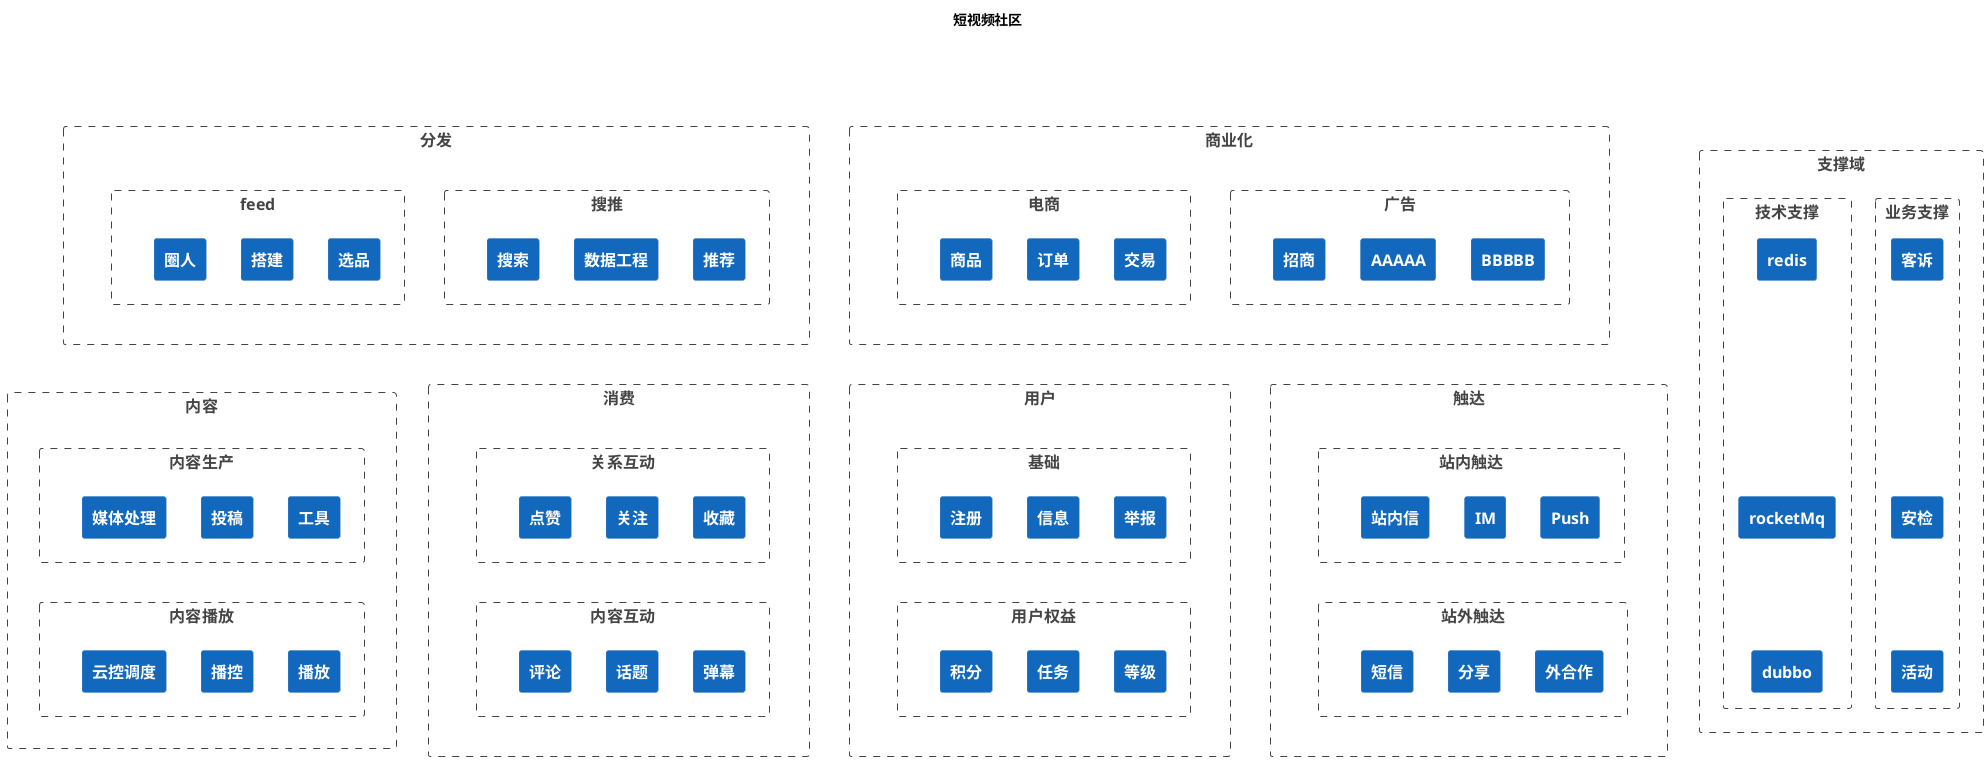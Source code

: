@startuml
!include <C4/C4_Context>
HIDE_STEREOTYPE()

title 短视频社区

Boundary(fenfa,"分发"){
   Boundary(searchAndRec, "搜推"){
     System(search, "搜索")
     System(rec, "推荐")
     System(data, "数据工程")
     Lay_L(data, search)
     Lay_R(data, rec)
  }

  Boundary(feed, "feed"){
     System(quanren, "圈人")
     System(xuanpin, "选品")
     System(dajian, "搭建")
     Lay_L(dajian, quanren)
     Lay_R(dajian, xuanpin)
  }
  Lay_R(searchAndRec, feed)
}


Boundary(content,"内容"){
   Boundary(contentProduction, "内容生产"){
     System(media_process, "媒体处理")
     System(post, "投稿")
     System(postTool, "工具")
     Lay_L(post, media_process)
     Lay_R(post, postTool)
  }

  Boundary(contentPlay, "内容播放"){
     System(videoTest, "云控调度")
     System(videoPlay, "播放")
     System(videoCon, "播控")
     Lay_L(videoCon, videoTest)
     Lay_R(videoCon, videoPlay)
  }
  Lay_D(contentProduction, contentPlay)
}

Boundary(interact,"消费"){
   Boundary(relationInteract, "关系互动"){
     System(follow, "关注")
     System(praise, "点赞")
     System(collect, "收藏")
     Lay_L(follow, praise)
     Lay_R(follow, collect)
  }

  Boundary(contentInteract, "内容互动"){
     System(comment, "评论")
     System(bullentComment, "弹幕")
     System(topic, "话题")
     Lay_L(topic, comment)
     Lay_R(topic, bullentComment)
  }
  Lay_D(relationInteract, contentInteract)
}

Boundary(user,"用户"){
   Boundary(base, "基础"){
     System(zhuce, "注册")
     System(userBase, "信息")
     System(jubao, "举报")
     Lay_L(userBase, zhuce)
     Lay_R(userBase, jubao)
  }

  Boundary(userRight, "用户权益"){
     System(jifen, "积分")
     System(dengji, "等级")
     System(task, "任务")
     Lay_L(task, jifen)
     Lay_R(task, dengji)
  }
  Lay_D(base, userRight)
}


Boundary(touch,"触达"){
   Boundary(inTouch, "站内触达"){
     System(message, "站内信")
     System(push, "Push")
     System(im, "IM")
     Lay_L(im, message)
     Lay_R(im, push)
  }

  Boundary(outTouch, "站外触达"){
     System(share, "分享")
     System(shortMessage, "短信")
     System(out, "外合作")
     Lay_L(share, shortMessage)
     Lay_R(share, out)
  }
  Lay_D(inTouch, outTouch)
}
Lay_D(fenfa,contentProduction)




Boundary(shangyehua,"商业化"){
   Boundary(guanggao, "广告"){
     System(zhaoshang, "招商")
     System(a, "AAAAA")
     System(b, "BBBBB")
     Lay_L(a, zhaoshang)
     Lay_R(a, b)
  }

  Boundary(ecommerce, "电商"){
     System(goods, "商品")
     System(order, "订单")
     System(trade, "交易")
     Lay_L(order, goods)
     Lay_R(order, trade)
  }
  Lay_R(guanggao, ecommerce)
}


Lay_R(fenfa,shangyehua)

Lay_D(fenfa,contentProduction)
Lay_D(fenfa,interact)
Lay_D(fenfa,user)
Lay_D(fenfa,touch)


Lay_D(shangyehua,contentProduction)
Lay_D(shangyehua,interact)
Lay_D(shangyehua,user)
Lay_D(shangyehua,touch)

Boundary(support,"支撑域"){
   Boundary(businessSupport, "业务支撑"){
       System(audit, "安检")
       System(keshu, "客诉")
       System(huodong, "活动")
       Lay_U(audit, keshu)
       Lay_D(audit, huodong)
     }

   Boundary(tecSupport, "技术支撑"){
        System(redis, "redis")
        System(rocketMq, "rocketMq")
        System(dubbo, "dubbo")
        Lay_D(redis, rocketMq)
        Lay_D(rocketMq, dubbo)
    }
}








@enduml